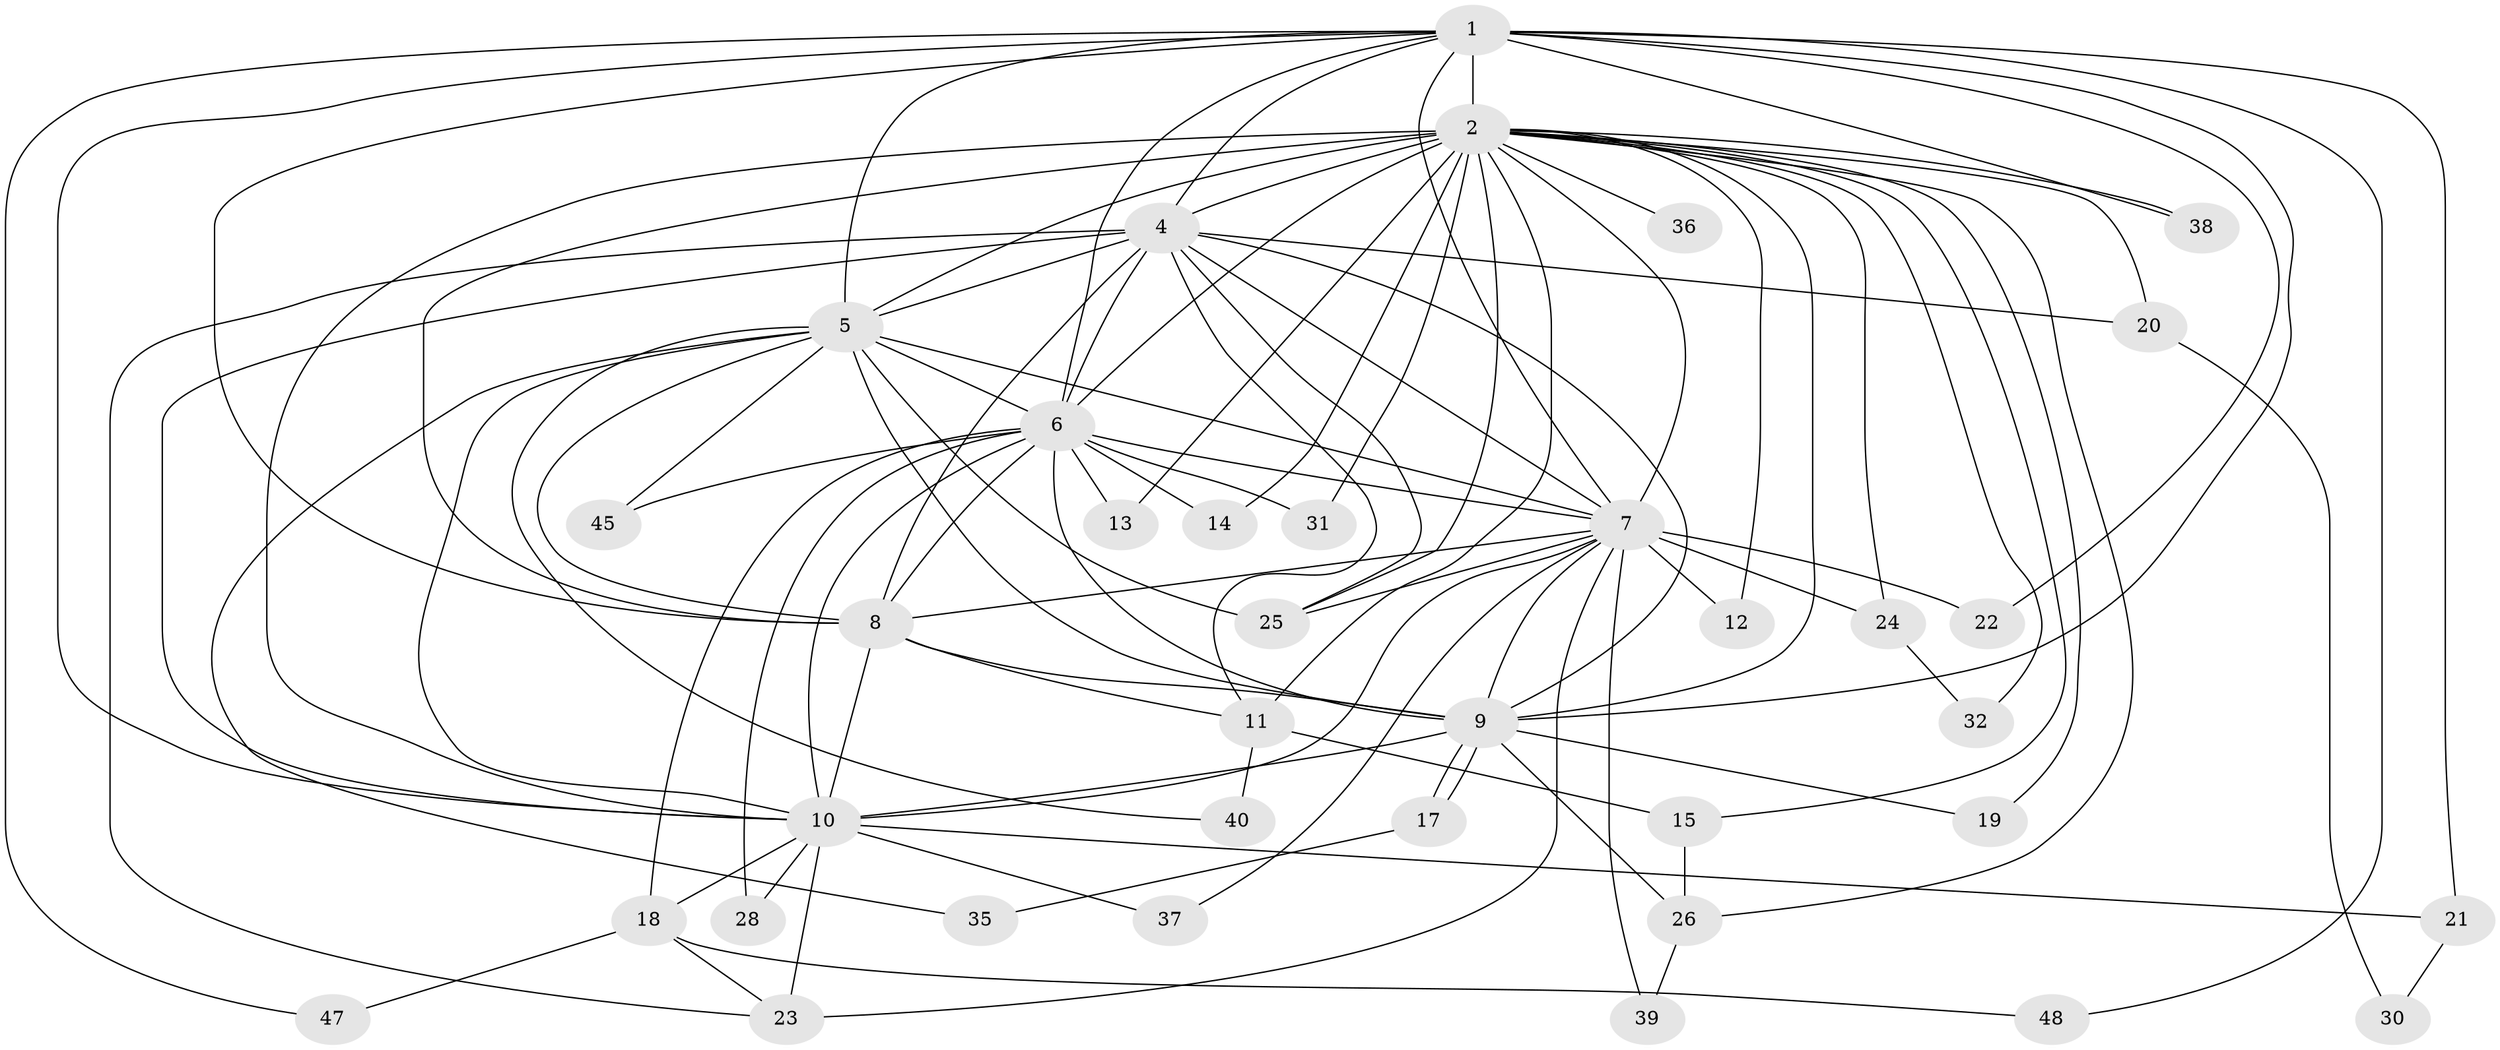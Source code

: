 // original degree distribution, {15: 0.05660377358490566, 19: 0.018867924528301886, 18: 0.018867924528301886, 14: 0.03773584905660377, 20: 0.018867924528301886, 11: 0.018867924528301886, 13: 0.018867924528301886, 6: 0.018867924528301886, 2: 0.5471698113207547, 3: 0.16981132075471697, 5: 0.018867924528301886, 4: 0.05660377358490566}
// Generated by graph-tools (version 1.1) at 2025/17/03/04/25 18:17:28]
// undirected, 37 vertices, 97 edges
graph export_dot {
graph [start="1"]
  node [color=gray90,style=filled];
  1;
  2 [super="+3+52+43+51+16+34+33"];
  4 [super="+41+42"];
  5;
  6;
  7;
  8 [super="+27"];
  9;
  10;
  11;
  12;
  13;
  14;
  15;
  17;
  18;
  19;
  20;
  21;
  22;
  23 [super="+46"];
  24 [super="+49"];
  25 [super="+29"];
  26;
  28;
  30;
  31;
  32;
  35;
  36;
  37;
  38;
  39;
  40;
  45;
  47;
  48;
  1 -- 2 [weight=3];
  1 -- 4;
  1 -- 5;
  1 -- 6;
  1 -- 7;
  1 -- 8;
  1 -- 9;
  1 -- 10;
  1 -- 21;
  1 -- 22;
  1 -- 38;
  1 -- 47;
  1 -- 48;
  2 -- 4 [weight=2];
  2 -- 5 [weight=3];
  2 -- 6 [weight=2];
  2 -- 7 [weight=2];
  2 -- 8 [weight=3];
  2 -- 9 [weight=2];
  2 -- 10 [weight=2];
  2 -- 13;
  2 -- 15;
  2 -- 20;
  2 -- 36 [weight=2];
  2 -- 12;
  2 -- 14;
  2 -- 19;
  2 -- 24;
  2 -- 31;
  2 -- 32;
  2 -- 38;
  2 -- 11 [weight=2];
  2 -- 26;
  2 -- 25;
  4 -- 5;
  4 -- 6;
  4 -- 7 [weight=4];
  4 -- 8;
  4 -- 9;
  4 -- 10;
  4 -- 11;
  4 -- 20;
  4 -- 25;
  4 -- 23;
  5 -- 6;
  5 -- 7;
  5 -- 8;
  5 -- 9;
  5 -- 10;
  5 -- 25;
  5 -- 35;
  5 -- 40;
  5 -- 45;
  6 -- 7;
  6 -- 8;
  6 -- 9;
  6 -- 10;
  6 -- 13;
  6 -- 14;
  6 -- 18;
  6 -- 28;
  6 -- 31;
  6 -- 45;
  7 -- 8;
  7 -- 9;
  7 -- 10;
  7 -- 12;
  7 -- 22;
  7 -- 23;
  7 -- 24 [weight=2];
  7 -- 25;
  7 -- 37;
  7 -- 39;
  8 -- 9;
  8 -- 10;
  8 -- 11;
  9 -- 10;
  9 -- 17;
  9 -- 17;
  9 -- 19;
  9 -- 26;
  10 -- 18;
  10 -- 21;
  10 -- 23;
  10 -- 28;
  10 -- 37;
  11 -- 15;
  11 -- 40;
  15 -- 26;
  17 -- 35;
  18 -- 47;
  18 -- 48;
  18 -- 23;
  20 -- 30;
  21 -- 30;
  24 -- 32;
  26 -- 39;
}
